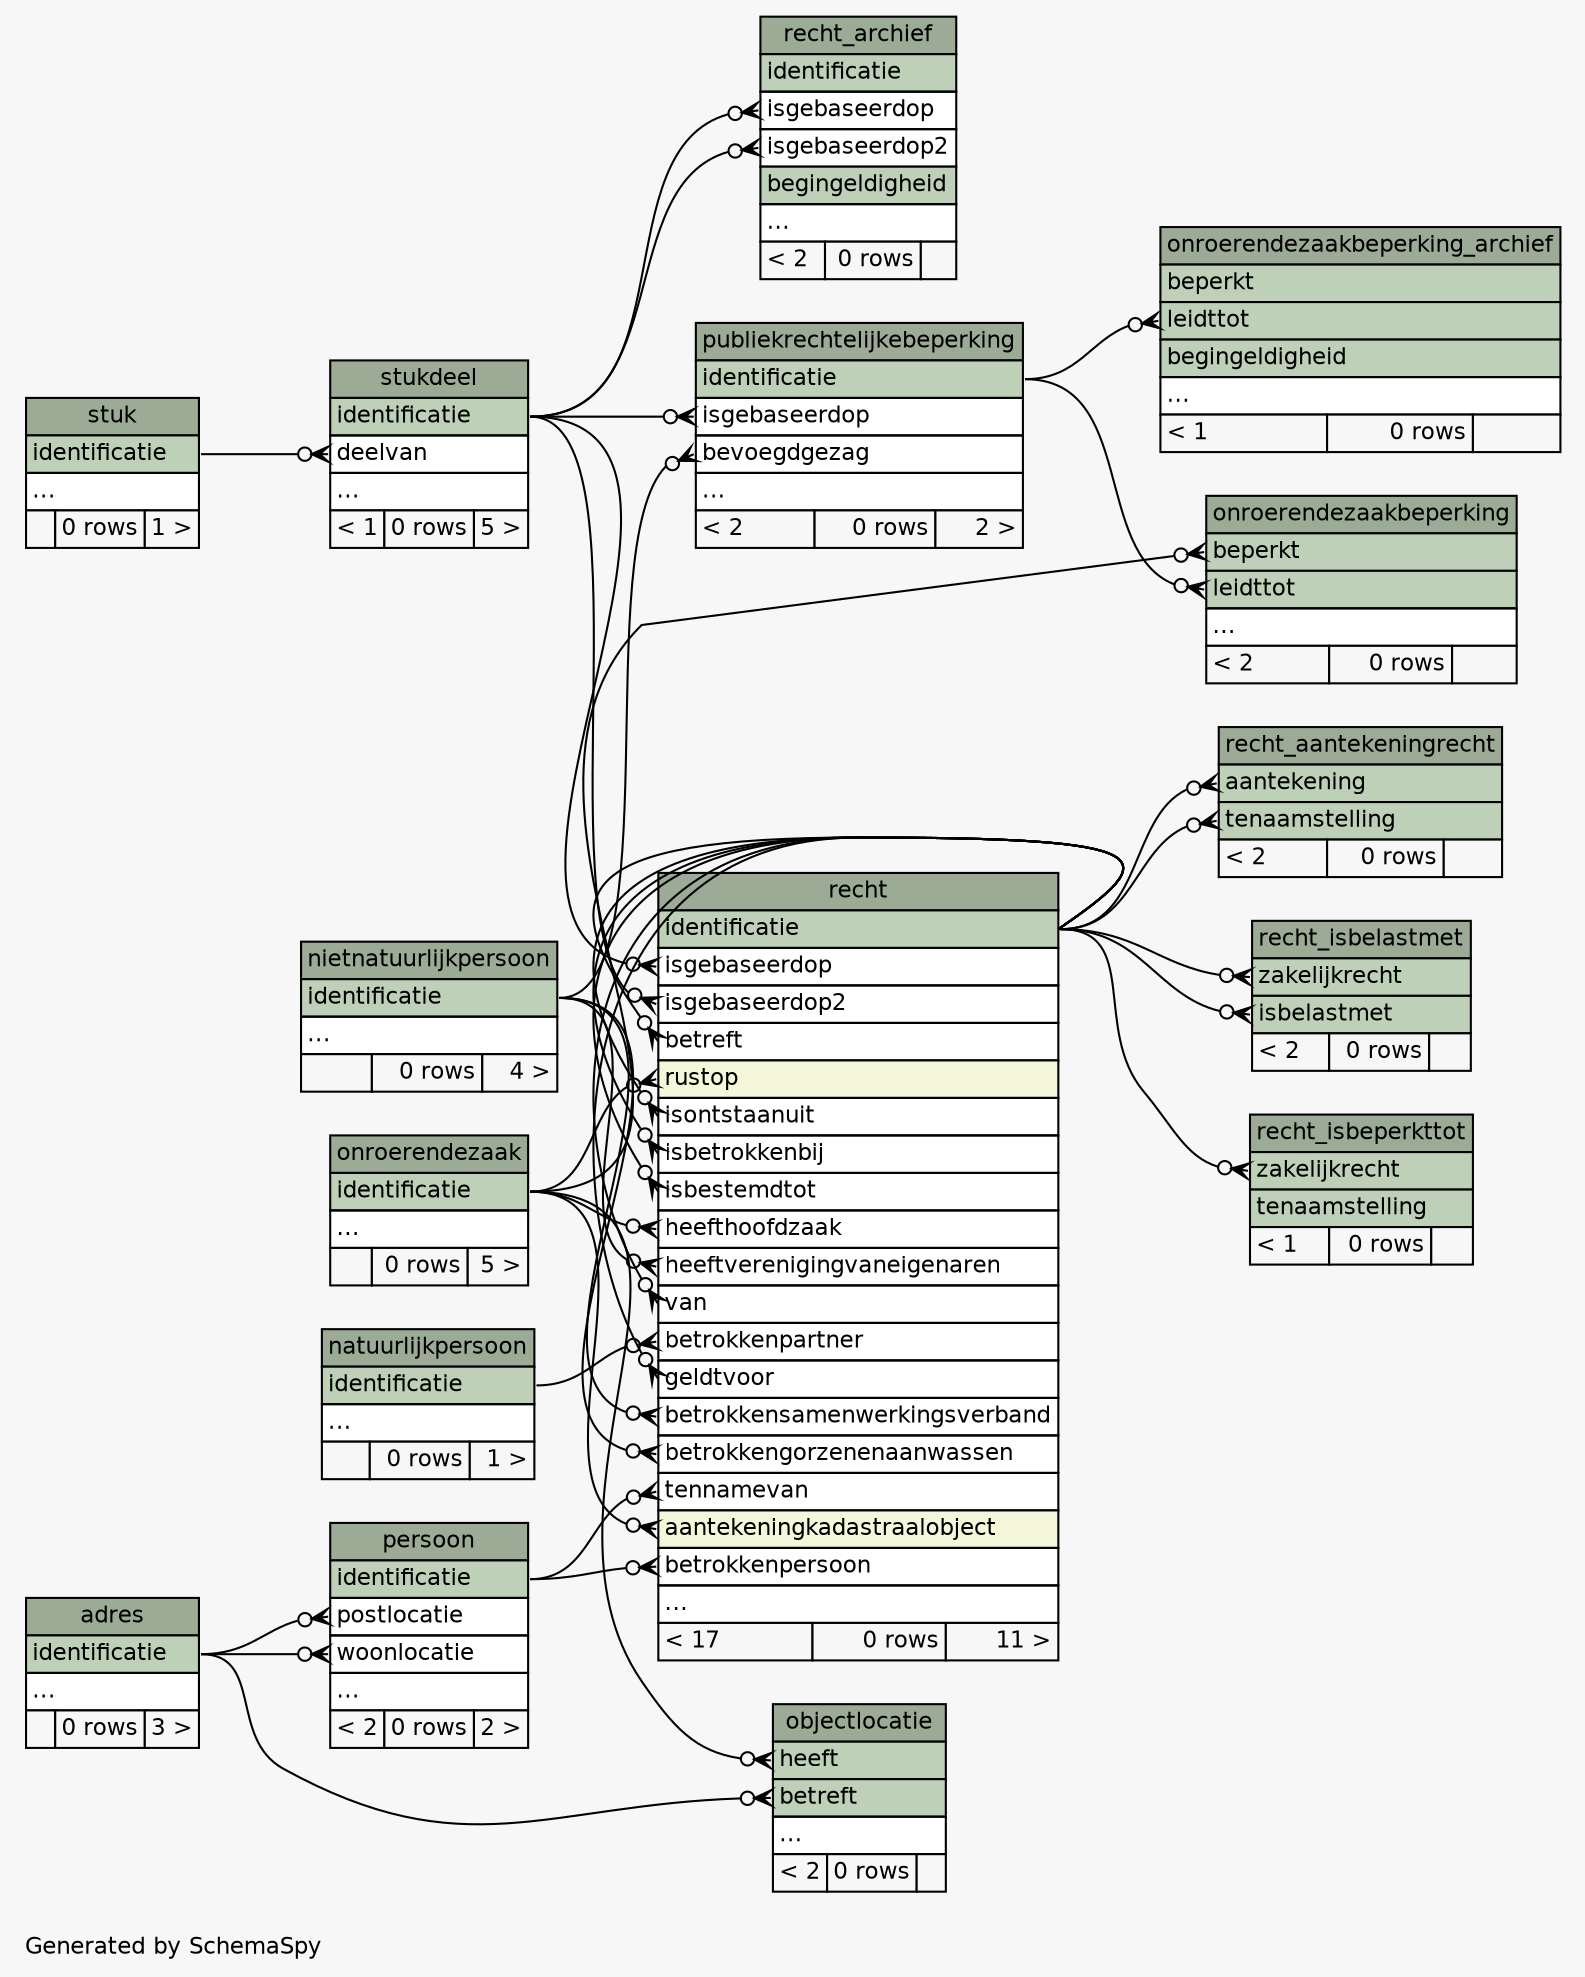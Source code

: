 // dot 2.43.0 on Linux 6.8.0-41-generic
// SchemaSpy rev Unknown
digraph "compactRelationshipsDiagram" {
  graph [
    rankdir="RL"
    bgcolor="#f7f7f7"
    label="\nGenerated by SchemaSpy"
    labeljust="l"
    nodesep="0.18"
    ranksep="0.46"
    fontname="Helvetica"
    fontsize="11"
  ];
  node [
    fontname="Helvetica"
    fontsize="11"
    shape="plaintext"
  ];
  edge [
    arrowsize="0.8"
  ];
  "adres" [
    label=<
    <TABLE BORDER="0" CELLBORDER="1" CELLSPACING="0" BGCOLOR="#ffffff">
      <TR><TD COLSPAN="3" BGCOLOR="#9bab96" ALIGN="CENTER">adres</TD></TR>
      <TR><TD PORT="identificatie" COLSPAN="3" BGCOLOR="#bed1b8" ALIGN="LEFT">identificatie</TD></TR>
      <TR><TD PORT="elipses" COLSPAN="3" ALIGN="LEFT">...</TD></TR>
      <TR><TD ALIGN="LEFT" BGCOLOR="#f7f7f7">  </TD><TD ALIGN="RIGHT" BGCOLOR="#f7f7f7">0 rows</TD><TD ALIGN="RIGHT" BGCOLOR="#f7f7f7">3 &gt;</TD></TR>
    </TABLE>>
    URL="tables/adres.html"
    tooltip="adres"
  ];
  "natuurlijkpersoon" [
    label=<
    <TABLE BORDER="0" CELLBORDER="1" CELLSPACING="0" BGCOLOR="#ffffff">
      <TR><TD COLSPAN="3" BGCOLOR="#9bab96" ALIGN="CENTER">natuurlijkpersoon</TD></TR>
      <TR><TD PORT="identificatie" COLSPAN="3" BGCOLOR="#bed1b8" ALIGN="LEFT">identificatie</TD></TR>
      <TR><TD PORT="elipses" COLSPAN="3" ALIGN="LEFT">...</TD></TR>
      <TR><TD ALIGN="LEFT" BGCOLOR="#f7f7f7">  </TD><TD ALIGN="RIGHT" BGCOLOR="#f7f7f7">0 rows</TD><TD ALIGN="RIGHT" BGCOLOR="#f7f7f7">1 &gt;</TD></TR>
    </TABLE>>
    URL="tables/natuurlijkpersoon.html"
    tooltip="natuurlijkpersoon"
  ];
  "nietnatuurlijkpersoon" [
    label=<
    <TABLE BORDER="0" CELLBORDER="1" CELLSPACING="0" BGCOLOR="#ffffff">
      <TR><TD COLSPAN="3" BGCOLOR="#9bab96" ALIGN="CENTER">nietnatuurlijkpersoon</TD></TR>
      <TR><TD PORT="identificatie" COLSPAN="3" BGCOLOR="#bed1b8" ALIGN="LEFT">identificatie</TD></TR>
      <TR><TD PORT="elipses" COLSPAN="3" ALIGN="LEFT">...</TD></TR>
      <TR><TD ALIGN="LEFT" BGCOLOR="#f7f7f7">  </TD><TD ALIGN="RIGHT" BGCOLOR="#f7f7f7">0 rows</TD><TD ALIGN="RIGHT" BGCOLOR="#f7f7f7">4 &gt;</TD></TR>
    </TABLE>>
    URL="tables/nietnatuurlijkpersoon.html"
    tooltip="nietnatuurlijkpersoon"
  ];
  "objectlocatie" [
    label=<
    <TABLE BORDER="0" CELLBORDER="1" CELLSPACING="0" BGCOLOR="#ffffff">
      <TR><TD COLSPAN="3" BGCOLOR="#9bab96" ALIGN="CENTER">objectlocatie</TD></TR>
      <TR><TD PORT="heeft" COLSPAN="3" BGCOLOR="#bed1b8" ALIGN="LEFT">heeft</TD></TR>
      <TR><TD PORT="betreft" COLSPAN="3" BGCOLOR="#bed1b8" ALIGN="LEFT">betreft</TD></TR>
      <TR><TD PORT="elipses" COLSPAN="3" ALIGN="LEFT">...</TD></TR>
      <TR><TD ALIGN="LEFT" BGCOLOR="#f7f7f7">&lt; 2</TD><TD ALIGN="RIGHT" BGCOLOR="#f7f7f7">0 rows</TD><TD ALIGN="RIGHT" BGCOLOR="#f7f7f7">  </TD></TR>
    </TABLE>>
    URL="tables/objectlocatie.html"
    tooltip="objectlocatie"
  ];
  "onroerendezaak" [
    label=<
    <TABLE BORDER="0" CELLBORDER="1" CELLSPACING="0" BGCOLOR="#ffffff">
      <TR><TD COLSPAN="3" BGCOLOR="#9bab96" ALIGN="CENTER">onroerendezaak</TD></TR>
      <TR><TD PORT="identificatie" COLSPAN="3" BGCOLOR="#bed1b8" ALIGN="LEFT">identificatie</TD></TR>
      <TR><TD PORT="elipses" COLSPAN="3" ALIGN="LEFT">...</TD></TR>
      <TR><TD ALIGN="LEFT" BGCOLOR="#f7f7f7">  </TD><TD ALIGN="RIGHT" BGCOLOR="#f7f7f7">0 rows</TD><TD ALIGN="RIGHT" BGCOLOR="#f7f7f7">5 &gt;</TD></TR>
    </TABLE>>
    URL="tables/onroerendezaak.html"
    tooltip="onroerendezaak"
  ];
  "onroerendezaakbeperking" [
    label=<
    <TABLE BORDER="0" CELLBORDER="1" CELLSPACING="0" BGCOLOR="#ffffff">
      <TR><TD COLSPAN="3" BGCOLOR="#9bab96" ALIGN="CENTER">onroerendezaakbeperking</TD></TR>
      <TR><TD PORT="beperkt" COLSPAN="3" BGCOLOR="#bed1b8" ALIGN="LEFT">beperkt</TD></TR>
      <TR><TD PORT="leidttot" COLSPAN="3" BGCOLOR="#bed1b8" ALIGN="LEFT">leidttot</TD></TR>
      <TR><TD PORT="elipses" COLSPAN="3" ALIGN="LEFT">...</TD></TR>
      <TR><TD ALIGN="LEFT" BGCOLOR="#f7f7f7">&lt; 2</TD><TD ALIGN="RIGHT" BGCOLOR="#f7f7f7">0 rows</TD><TD ALIGN="RIGHT" BGCOLOR="#f7f7f7">  </TD></TR>
    </TABLE>>
    URL="tables/onroerendezaakbeperking.html"
    tooltip="onroerendezaakbeperking"
  ];
  "onroerendezaakbeperking_archief" [
    label=<
    <TABLE BORDER="0" CELLBORDER="1" CELLSPACING="0" BGCOLOR="#ffffff">
      <TR><TD COLSPAN="3" BGCOLOR="#9bab96" ALIGN="CENTER">onroerendezaakbeperking_archief</TD></TR>
      <TR><TD PORT="beperkt" COLSPAN="3" BGCOLOR="#bed1b8" ALIGN="LEFT">beperkt</TD></TR>
      <TR><TD PORT="leidttot" COLSPAN="3" BGCOLOR="#bed1b8" ALIGN="LEFT">leidttot</TD></TR>
      <TR><TD PORT="begingeldigheid" COLSPAN="3" BGCOLOR="#bed1b8" ALIGN="LEFT">begingeldigheid</TD></TR>
      <TR><TD PORT="elipses" COLSPAN="3" ALIGN="LEFT">...</TD></TR>
      <TR><TD ALIGN="LEFT" BGCOLOR="#f7f7f7">&lt; 1</TD><TD ALIGN="RIGHT" BGCOLOR="#f7f7f7">0 rows</TD><TD ALIGN="RIGHT" BGCOLOR="#f7f7f7">  </TD></TR>
    </TABLE>>
    URL="tables/onroerendezaakbeperking_archief.html"
    tooltip="onroerendezaakbeperking_archief"
  ];
  "persoon" [
    label=<
    <TABLE BORDER="0" CELLBORDER="1" CELLSPACING="0" BGCOLOR="#ffffff">
      <TR><TD COLSPAN="3" BGCOLOR="#9bab96" ALIGN="CENTER">persoon</TD></TR>
      <TR><TD PORT="identificatie" COLSPAN="3" BGCOLOR="#bed1b8" ALIGN="LEFT">identificatie</TD></TR>
      <TR><TD PORT="postlocatie" COLSPAN="3" ALIGN="LEFT">postlocatie</TD></TR>
      <TR><TD PORT="woonlocatie" COLSPAN="3" ALIGN="LEFT">woonlocatie</TD></TR>
      <TR><TD PORT="elipses" COLSPAN="3" ALIGN="LEFT">...</TD></TR>
      <TR><TD ALIGN="LEFT" BGCOLOR="#f7f7f7">&lt; 2</TD><TD ALIGN="RIGHT" BGCOLOR="#f7f7f7">0 rows</TD><TD ALIGN="RIGHT" BGCOLOR="#f7f7f7">2 &gt;</TD></TR>
    </TABLE>>
    URL="tables/persoon.html"
    tooltip="persoon"
  ];
  "publiekrechtelijkebeperking" [
    label=<
    <TABLE BORDER="0" CELLBORDER="1" CELLSPACING="0" BGCOLOR="#ffffff">
      <TR><TD COLSPAN="3" BGCOLOR="#9bab96" ALIGN="CENTER">publiekrechtelijkebeperking</TD></TR>
      <TR><TD PORT="identificatie" COLSPAN="3" BGCOLOR="#bed1b8" ALIGN="LEFT">identificatie</TD></TR>
      <TR><TD PORT="isgebaseerdop" COLSPAN="3" ALIGN="LEFT">isgebaseerdop</TD></TR>
      <TR><TD PORT="bevoegdgezag" COLSPAN="3" ALIGN="LEFT">bevoegdgezag</TD></TR>
      <TR><TD PORT="elipses" COLSPAN="3" ALIGN="LEFT">...</TD></TR>
      <TR><TD ALIGN="LEFT" BGCOLOR="#f7f7f7">&lt; 2</TD><TD ALIGN="RIGHT" BGCOLOR="#f7f7f7">0 rows</TD><TD ALIGN="RIGHT" BGCOLOR="#f7f7f7">2 &gt;</TD></TR>
    </TABLE>>
    URL="tables/publiekrechtelijkebeperking.html"
    tooltip="publiekrechtelijkebeperking"
  ];
  "recht" [
    label=<
    <TABLE BORDER="0" CELLBORDER="1" CELLSPACING="0" BGCOLOR="#ffffff">
      <TR><TD COLSPAN="3" BGCOLOR="#9bab96" ALIGN="CENTER">recht</TD></TR>
      <TR><TD PORT="identificatie" COLSPAN="3" BGCOLOR="#bed1b8" ALIGN="LEFT">identificatie</TD></TR>
      <TR><TD PORT="isgebaseerdop" COLSPAN="3" ALIGN="LEFT">isgebaseerdop</TD></TR>
      <TR><TD PORT="isgebaseerdop2" COLSPAN="3" ALIGN="LEFT">isgebaseerdop2</TD></TR>
      <TR><TD PORT="betreft" COLSPAN="3" ALIGN="LEFT">betreft</TD></TR>
      <TR><TD PORT="rustop" COLSPAN="3" BGCOLOR="#f4f7da" ALIGN="LEFT">rustop</TD></TR>
      <TR><TD PORT="isontstaanuit" COLSPAN="3" ALIGN="LEFT">isontstaanuit</TD></TR>
      <TR><TD PORT="isbetrokkenbij" COLSPAN="3" ALIGN="LEFT">isbetrokkenbij</TD></TR>
      <TR><TD PORT="isbestemdtot" COLSPAN="3" ALIGN="LEFT">isbestemdtot</TD></TR>
      <TR><TD PORT="heefthoofdzaak" COLSPAN="3" ALIGN="LEFT">heefthoofdzaak</TD></TR>
      <TR><TD PORT="heeftverenigingvaneigenaren" COLSPAN="3" ALIGN="LEFT">heeftverenigingvaneigenaren</TD></TR>
      <TR><TD PORT="van" COLSPAN="3" ALIGN="LEFT">van</TD></TR>
      <TR><TD PORT="betrokkenpartner" COLSPAN="3" ALIGN="LEFT">betrokkenpartner</TD></TR>
      <TR><TD PORT="geldtvoor" COLSPAN="3" ALIGN="LEFT">geldtvoor</TD></TR>
      <TR><TD PORT="betrokkensamenwerkingsverband" COLSPAN="3" ALIGN="LEFT">betrokkensamenwerkingsverband</TD></TR>
      <TR><TD PORT="betrokkengorzenenaanwassen" COLSPAN="3" ALIGN="LEFT">betrokkengorzenenaanwassen</TD></TR>
      <TR><TD PORT="tennamevan" COLSPAN="3" ALIGN="LEFT">tennamevan</TD></TR>
      <TR><TD PORT="aantekeningkadastraalobject" COLSPAN="3" BGCOLOR="#f4f7da" ALIGN="LEFT">aantekeningkadastraalobject</TD></TR>
      <TR><TD PORT="betrokkenpersoon" COLSPAN="3" ALIGN="LEFT">betrokkenpersoon</TD></TR>
      <TR><TD PORT="elipses" COLSPAN="3" ALIGN="LEFT">...</TD></TR>
      <TR><TD ALIGN="LEFT" BGCOLOR="#f7f7f7">&lt; 17</TD><TD ALIGN="RIGHT" BGCOLOR="#f7f7f7">0 rows</TD><TD ALIGN="RIGHT" BGCOLOR="#f7f7f7">11 &gt;</TD></TR>
    </TABLE>>
    URL="tables/recht.html"
    tooltip="recht"
  ];
  "recht_aantekeningrecht" [
    label=<
    <TABLE BORDER="0" CELLBORDER="1" CELLSPACING="0" BGCOLOR="#ffffff">
      <TR><TD COLSPAN="3" BGCOLOR="#9bab96" ALIGN="CENTER">recht_aantekeningrecht</TD></TR>
      <TR><TD PORT="aantekening" COLSPAN="3" BGCOLOR="#bed1b8" ALIGN="LEFT">aantekening</TD></TR>
      <TR><TD PORT="tenaamstelling" COLSPAN="3" BGCOLOR="#bed1b8" ALIGN="LEFT">tenaamstelling</TD></TR>
      <TR><TD ALIGN="LEFT" BGCOLOR="#f7f7f7">&lt; 2</TD><TD ALIGN="RIGHT" BGCOLOR="#f7f7f7">0 rows</TD><TD ALIGN="RIGHT" BGCOLOR="#f7f7f7">  </TD></TR>
    </TABLE>>
    URL="tables/recht_aantekeningrecht.html"
    tooltip="recht_aantekeningrecht"
  ];
  "recht_archief" [
    label=<
    <TABLE BORDER="0" CELLBORDER="1" CELLSPACING="0" BGCOLOR="#ffffff">
      <TR><TD COLSPAN="3" BGCOLOR="#9bab96" ALIGN="CENTER">recht_archief</TD></TR>
      <TR><TD PORT="identificatie" COLSPAN="3" BGCOLOR="#bed1b8" ALIGN="LEFT">identificatie</TD></TR>
      <TR><TD PORT="isgebaseerdop" COLSPAN="3" ALIGN="LEFT">isgebaseerdop</TD></TR>
      <TR><TD PORT="isgebaseerdop2" COLSPAN="3" ALIGN="LEFT">isgebaseerdop2</TD></TR>
      <TR><TD PORT="begingeldigheid" COLSPAN="3" BGCOLOR="#bed1b8" ALIGN="LEFT">begingeldigheid</TD></TR>
      <TR><TD PORT="elipses" COLSPAN="3" ALIGN="LEFT">...</TD></TR>
      <TR><TD ALIGN="LEFT" BGCOLOR="#f7f7f7">&lt; 2</TD><TD ALIGN="RIGHT" BGCOLOR="#f7f7f7">0 rows</TD><TD ALIGN="RIGHT" BGCOLOR="#f7f7f7">  </TD></TR>
    </TABLE>>
    URL="tables/recht_archief.html"
    tooltip="recht_archief"
  ];
  "recht_isbelastmet" [
    label=<
    <TABLE BORDER="0" CELLBORDER="1" CELLSPACING="0" BGCOLOR="#ffffff">
      <TR><TD COLSPAN="3" BGCOLOR="#9bab96" ALIGN="CENTER">recht_isbelastmet</TD></TR>
      <TR><TD PORT="zakelijkrecht" COLSPAN="3" BGCOLOR="#bed1b8" ALIGN="LEFT">zakelijkrecht</TD></TR>
      <TR><TD PORT="isbelastmet" COLSPAN="3" BGCOLOR="#bed1b8" ALIGN="LEFT">isbelastmet</TD></TR>
      <TR><TD ALIGN="LEFT" BGCOLOR="#f7f7f7">&lt; 2</TD><TD ALIGN="RIGHT" BGCOLOR="#f7f7f7">0 rows</TD><TD ALIGN="RIGHT" BGCOLOR="#f7f7f7">  </TD></TR>
    </TABLE>>
    URL="tables/recht_isbelastmet.html"
    tooltip="recht_isbelastmet"
  ];
  "recht_isbeperkttot" [
    label=<
    <TABLE BORDER="0" CELLBORDER="1" CELLSPACING="0" BGCOLOR="#ffffff">
      <TR><TD COLSPAN="3" BGCOLOR="#9bab96" ALIGN="CENTER">recht_isbeperkttot</TD></TR>
      <TR><TD PORT="zakelijkrecht" COLSPAN="3" BGCOLOR="#bed1b8" ALIGN="LEFT">zakelijkrecht</TD></TR>
      <TR><TD PORT="tenaamstelling" COLSPAN="3" BGCOLOR="#bed1b8" ALIGN="LEFT">tenaamstelling</TD></TR>
      <TR><TD ALIGN="LEFT" BGCOLOR="#f7f7f7">&lt; 1</TD><TD ALIGN="RIGHT" BGCOLOR="#f7f7f7">0 rows</TD><TD ALIGN="RIGHT" BGCOLOR="#f7f7f7">  </TD></TR>
    </TABLE>>
    URL="tables/recht_isbeperkttot.html"
    tooltip="recht_isbeperkttot"
  ];
  "stuk" [
    label=<
    <TABLE BORDER="0" CELLBORDER="1" CELLSPACING="0" BGCOLOR="#ffffff">
      <TR><TD COLSPAN="3" BGCOLOR="#9bab96" ALIGN="CENTER">stuk</TD></TR>
      <TR><TD PORT="identificatie" COLSPAN="3" BGCOLOR="#bed1b8" ALIGN="LEFT">identificatie</TD></TR>
      <TR><TD PORT="elipses" COLSPAN="3" ALIGN="LEFT">...</TD></TR>
      <TR><TD ALIGN="LEFT" BGCOLOR="#f7f7f7">  </TD><TD ALIGN="RIGHT" BGCOLOR="#f7f7f7">0 rows</TD><TD ALIGN="RIGHT" BGCOLOR="#f7f7f7">1 &gt;</TD></TR>
    </TABLE>>
    URL="tables/stuk.html"
    tooltip="stuk"
  ];
  "stukdeel" [
    label=<
    <TABLE BORDER="0" CELLBORDER="1" CELLSPACING="0" BGCOLOR="#ffffff">
      <TR><TD COLSPAN="3" BGCOLOR="#9bab96" ALIGN="CENTER">stukdeel</TD></TR>
      <TR><TD PORT="identificatie" COLSPAN="3" BGCOLOR="#bed1b8" ALIGN="LEFT">identificatie</TD></TR>
      <TR><TD PORT="deelvan" COLSPAN="3" ALIGN="LEFT">deelvan</TD></TR>
      <TR><TD PORT="elipses" COLSPAN="3" ALIGN="LEFT">...</TD></TR>
      <TR><TD ALIGN="LEFT" BGCOLOR="#f7f7f7">&lt; 1</TD><TD ALIGN="RIGHT" BGCOLOR="#f7f7f7">0 rows</TD><TD ALIGN="RIGHT" BGCOLOR="#f7f7f7">5 &gt;</TD></TR>
    </TABLE>>
    URL="tables/stukdeel.html"
    tooltip="stukdeel"
  ];
  "objectlocatie":"betreft":w -> "adres":"identificatie":e [arrowhead=none dir=back arrowtail=crowodot];
  "objectlocatie":"heeft":w -> "onroerendezaak":"identificatie":e [arrowhead=none dir=back arrowtail=crowodot];
  "onroerendezaakbeperking":"beperkt":w -> "onroerendezaak":"identificatie":e [arrowhead=none dir=back arrowtail=crowodot];
  "onroerendezaakbeperking":"leidttot":w -> "publiekrechtelijkebeperking":"identificatie":e [arrowhead=none dir=back arrowtail=crowodot];
  "onroerendezaakbeperking_archief":"leidttot":w -> "publiekrechtelijkebeperking":"identificatie":e [arrowhead=none dir=back arrowtail=crowodot];
  "persoon":"postlocatie":w -> "adres":"identificatie":e [arrowhead=none dir=back arrowtail=crowodot];
  "persoon":"woonlocatie":w -> "adres":"identificatie":e [arrowhead=none dir=back arrowtail=crowodot];
  "publiekrechtelijkebeperking":"bevoegdgezag":w -> "nietnatuurlijkpersoon":"identificatie":e [arrowhead=none dir=back arrowtail=crowodot];
  "publiekrechtelijkebeperking":"isgebaseerdop":w -> "stukdeel":"identificatie":e [arrowhead=none dir=back arrowtail=crowodot];
  "recht":"aantekeningkadastraalobject":w -> "onroerendezaak":"identificatie":e [arrowhead=none dir=back arrowtail=crowodot];
  "recht":"betreft":w -> "recht":"identificatie":e [arrowhead=none dir=back arrowtail=crowodot];
  "recht":"betrokkengorzenenaanwassen":w -> "nietnatuurlijkpersoon":"identificatie":e [arrowhead=none dir=back arrowtail=crowodot];
  "recht":"betrokkenpartner":w -> "natuurlijkpersoon":"identificatie":e [arrowhead=none dir=back arrowtail=crowodot];
  "recht":"betrokkenpersoon":w -> "persoon":"identificatie":e [arrowhead=none dir=back arrowtail=crowodot];
  "recht":"betrokkensamenwerkingsverband":w -> "nietnatuurlijkpersoon":"identificatie":e [arrowhead=none dir=back arrowtail=crowodot];
  "recht":"geldtvoor":w -> "recht":"identificatie":e [arrowhead=none dir=back arrowtail=crowodot];
  "recht":"heefthoofdzaak":w -> "onroerendezaak":"identificatie":e [arrowhead=none dir=back arrowtail=crowodot];
  "recht":"heeftverenigingvaneigenaren":w -> "nietnatuurlijkpersoon":"identificatie":e [arrowhead=none dir=back arrowtail=crowodot];
  "recht":"isbestemdtot":w -> "recht":"identificatie":e [arrowhead=none dir=back arrowtail=crowodot];
  "recht":"isbetrokkenbij":w -> "recht":"identificatie":e [arrowhead=none dir=back arrowtail=crowodot];
  "recht":"isgebaseerdop":w -> "stukdeel":"identificatie":e [arrowhead=none dir=back arrowtail=crowodot];
  "recht":"isgebaseerdop2":w -> "stukdeel":"identificatie":e [arrowhead=none dir=back arrowtail=crowodot];
  "recht":"isontstaanuit":w -> "recht":"identificatie":e [arrowhead=none dir=back arrowtail=crowodot];
  "recht":"rustop":w -> "onroerendezaak":"identificatie":e [arrowhead=none dir=back arrowtail=crowodot];
  "recht":"tennamevan":w -> "persoon":"identificatie":e [arrowhead=none dir=back arrowtail=crowodot];
  "recht":"van":w -> "recht":"identificatie":e [arrowhead=none dir=back arrowtail=crowodot];
  "recht_aantekeningrecht":"aantekening":w -> "recht":"identificatie":e [arrowhead=none dir=back arrowtail=crowodot];
  "recht_aantekeningrecht":"tenaamstelling":w -> "recht":"identificatie":e [arrowhead=none dir=back arrowtail=crowodot];
  "recht_archief":"isgebaseerdop":w -> "stukdeel":"identificatie":e [arrowhead=none dir=back arrowtail=crowodot];
  "recht_archief":"isgebaseerdop2":w -> "stukdeel":"identificatie":e [arrowhead=none dir=back arrowtail=crowodot];
  "recht_isbelastmet":"isbelastmet":w -> "recht":"identificatie":e [arrowhead=none dir=back arrowtail=crowodot];
  "recht_isbelastmet":"zakelijkrecht":w -> "recht":"identificatie":e [arrowhead=none dir=back arrowtail=crowodot];
  "recht_isbeperkttot":"zakelijkrecht":w -> "recht":"identificatie":e [arrowhead=none dir=back arrowtail=crowodot];
  "stukdeel":"deelvan":w -> "stuk":"identificatie":e [arrowhead=none dir=back arrowtail=crowodot];
}
